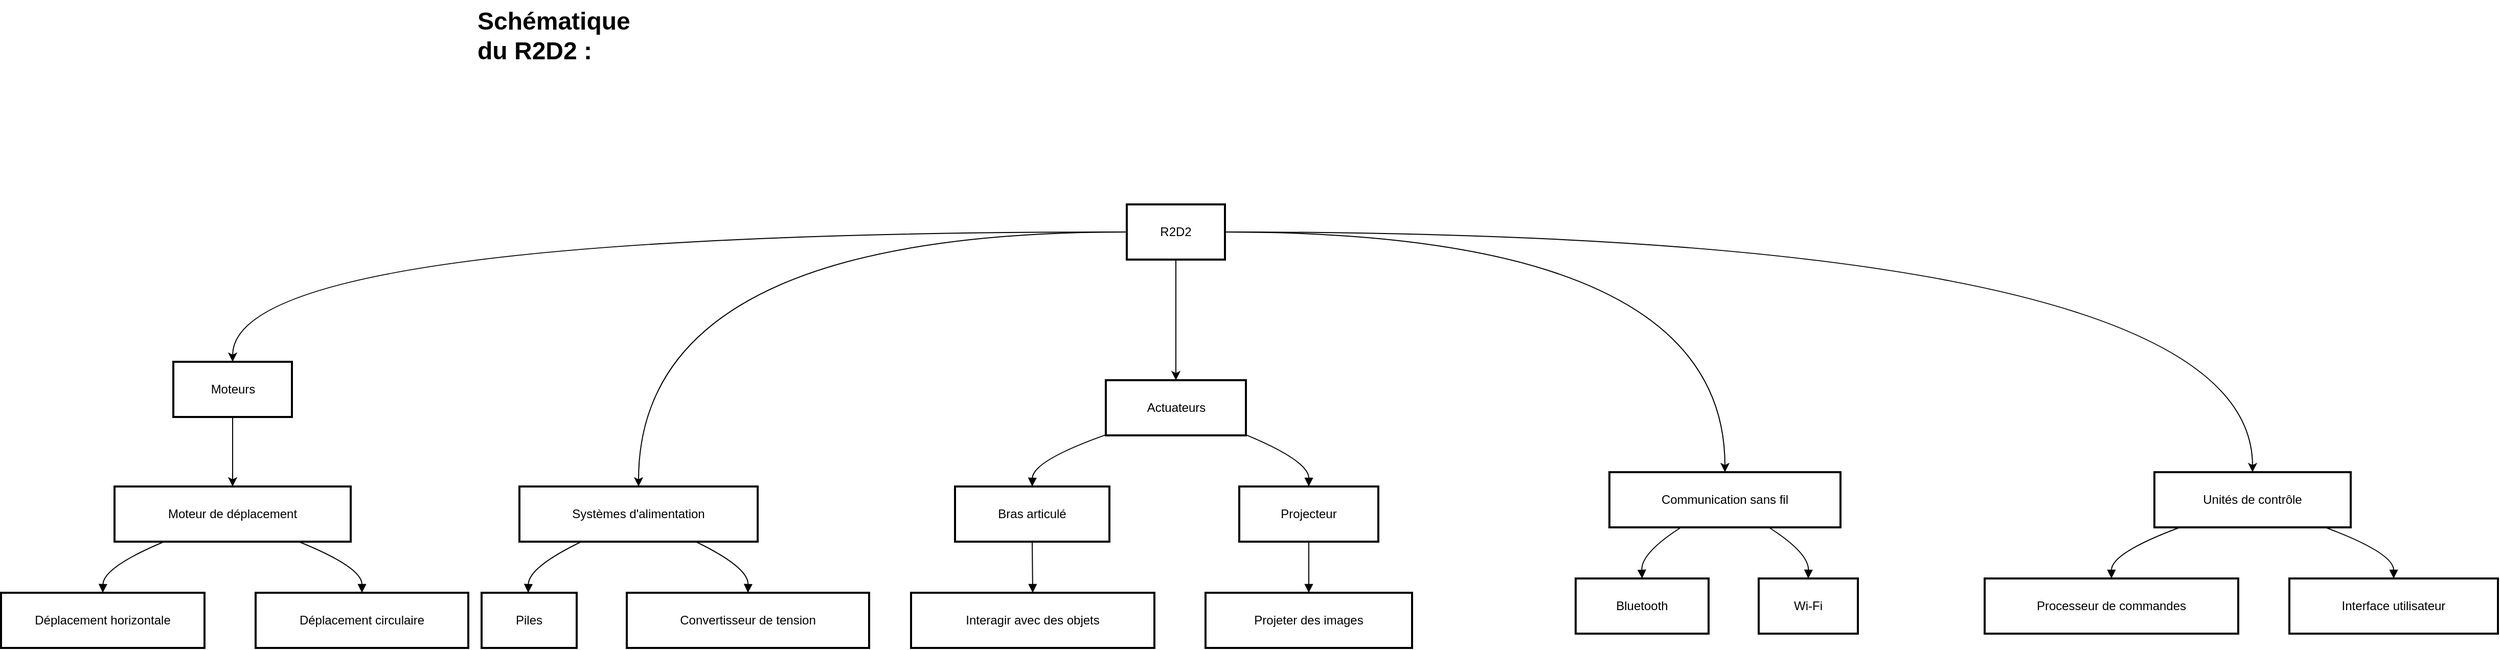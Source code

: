 <mxfile version="26.2.14">
  <diagram name="Page-1" id="GiJyL1RThqXXj9xSuLQo">
    <mxGraphModel dx="826" dy="882" grid="1" gridSize="10" guides="1" tooltips="1" connect="1" arrows="1" fold="1" page="1" pageScale="1" pageWidth="827" pageHeight="1169" math="0" shadow="0">
      <root>
        <mxCell id="0" />
        <mxCell id="1" parent="0" />
        <mxCell id="n7fEfE43cdUkVYTY4zOS-65" style="edgeStyle=orthogonalEdgeStyle;rounded=0;orthogonalLoop=1;jettySize=auto;html=1;exitX=0.5;exitY=1;exitDx=0;exitDy=0;entryX=0.5;entryY=0;entryDx=0;entryDy=0;" edge="1" parent="1" source="2" target="7">
          <mxGeometry relative="1" as="geometry" />
        </mxCell>
        <mxCell id="n7fEfE43cdUkVYTY4zOS-68" style="edgeStyle=orthogonalEdgeStyle;rounded=0;orthogonalLoop=1;jettySize=auto;html=1;exitX=0;exitY=0.5;exitDx=0;exitDy=0;entryX=0.5;entryY=0;entryDx=0;entryDy=0;curved=1;" edge="1" parent="1" source="2" target="4">
          <mxGeometry relative="1" as="geometry" />
        </mxCell>
        <mxCell id="n7fEfE43cdUkVYTY4zOS-69" style="edgeStyle=orthogonalEdgeStyle;rounded=0;orthogonalLoop=1;jettySize=auto;html=1;exitX=0;exitY=0.5;exitDx=0;exitDy=0;entryX=0.5;entryY=0;entryDx=0;entryDy=0;curved=1;" edge="1" parent="1" source="2" target="5">
          <mxGeometry relative="1" as="geometry" />
        </mxCell>
        <mxCell id="n7fEfE43cdUkVYTY4zOS-70" style="edgeStyle=orthogonalEdgeStyle;rounded=0;orthogonalLoop=1;jettySize=auto;html=1;exitX=1;exitY=0.5;exitDx=0;exitDy=0;entryX=0.5;entryY=0;entryDx=0;entryDy=0;curved=1;" edge="1" parent="1" source="2" target="28">
          <mxGeometry relative="1" as="geometry" />
        </mxCell>
        <mxCell id="n7fEfE43cdUkVYTY4zOS-72" style="edgeStyle=orthogonalEdgeStyle;rounded=0;orthogonalLoop=1;jettySize=auto;html=1;exitX=1;exitY=0.5;exitDx=0;exitDy=0;entryX=0.5;entryY=0;entryDx=0;entryDy=0;curved=1;" edge="1" parent="1" source="2" target="3">
          <mxGeometry relative="1" as="geometry" />
        </mxCell>
        <mxCell id="2" value="R2D2" style="whiteSpace=wrap;strokeWidth=2;" parent="1" vertex="1">
          <mxGeometry x="2291" y="200" width="96" height="54" as="geometry" />
        </mxCell>
        <mxCell id="3" value="Unités de contrôle" style="whiteSpace=wrap;strokeWidth=2;" parent="1" vertex="1">
          <mxGeometry x="3296" y="462" width="192" height="54" as="geometry" />
        </mxCell>
        <mxCell id="n7fEfE43cdUkVYTY4zOS-67" style="edgeStyle=orthogonalEdgeStyle;rounded=0;orthogonalLoop=1;jettySize=auto;html=1;exitX=0.5;exitY=1;exitDx=0;exitDy=0;entryX=0.5;entryY=0;entryDx=0;entryDy=0;curved=1;" edge="1" parent="1" source="4" target="10">
          <mxGeometry relative="1" as="geometry" />
        </mxCell>
        <mxCell id="4" value="Moteurs" style="whiteSpace=wrap;strokeWidth=2;" parent="1" vertex="1">
          <mxGeometry x="1358.5" y="354" width="116" height="54" as="geometry" />
        </mxCell>
        <mxCell id="5" value="Systèmes d&#39;alimentation" style="whiteSpace=wrap;strokeWidth=2;" parent="1" vertex="1">
          <mxGeometry x="1697" y="476" width="233" height="54" as="geometry" />
        </mxCell>
        <mxCell id="7" value="Actuateurs" style="whiteSpace=wrap;strokeWidth=2;" parent="1" vertex="1">
          <mxGeometry x="2270.5" y="372" width="137" height="54" as="geometry" />
        </mxCell>
        <mxCell id="8" value="Processeur de commandes" style="whiteSpace=wrap;strokeWidth=2;" parent="1" vertex="1">
          <mxGeometry x="3130" y="566" width="248" height="54" as="geometry" />
        </mxCell>
        <mxCell id="9" value="Interface utilisateur" style="whiteSpace=wrap;strokeWidth=2;" parent="1" vertex="1">
          <mxGeometry x="3428" y="566" width="204" height="54" as="geometry" />
        </mxCell>
        <mxCell id="10" value="Moteur de déplacement" style="whiteSpace=wrap;strokeWidth=2;" parent="1" vertex="1">
          <mxGeometry x="1301" y="476" width="231" height="54" as="geometry" />
        </mxCell>
        <mxCell id="12" value="Piles" style="whiteSpace=wrap;strokeWidth=2;" parent="1" vertex="1">
          <mxGeometry x="1660" y="580" width="93" height="54" as="geometry" />
        </mxCell>
        <mxCell id="13" value="Convertisseur de tension" style="whiteSpace=wrap;strokeWidth=2;" parent="1" vertex="1">
          <mxGeometry x="1802" y="580" width="237" height="54" as="geometry" />
        </mxCell>
        <mxCell id="17" value="Bras articulé" style="whiteSpace=wrap;strokeWidth=2;" parent="1" vertex="1">
          <mxGeometry x="2123" y="476" width="151" height="54" as="geometry" />
        </mxCell>
        <mxCell id="18" value="Projecteur" style="whiteSpace=wrap;strokeWidth=2;" parent="1" vertex="1">
          <mxGeometry x="2401" y="476" width="136" height="54" as="geometry" />
        </mxCell>
        <mxCell id="19" value="Déplacement horizontale" style="whiteSpace=wrap;strokeWidth=2;" parent="1" vertex="1">
          <mxGeometry x="1190" y="580" width="199" height="54" as="geometry" />
        </mxCell>
        <mxCell id="20" value="Déplacement circulaire" style="whiteSpace=wrap;strokeWidth=2;" parent="1" vertex="1">
          <mxGeometry x="1439" y="580" width="208" height="54" as="geometry" />
        </mxCell>
        <mxCell id="26" value="Interagir avec des objets" style="whiteSpace=wrap;strokeWidth=2;" parent="1" vertex="1">
          <mxGeometry x="2080" y="580" width="238" height="54" as="geometry" />
        </mxCell>
        <mxCell id="27" value="Projeter des images" style="whiteSpace=wrap;strokeWidth=2;" parent="1" vertex="1">
          <mxGeometry x="2368" y="580" width="202" height="54" as="geometry" />
        </mxCell>
        <mxCell id="28" value="Communication sans fil" style="whiteSpace=wrap;strokeWidth=2;" parent="1" vertex="1">
          <mxGeometry x="2763" y="462" width="226" height="54" as="geometry" />
        </mxCell>
        <mxCell id="30" value="Bluetooth" style="whiteSpace=wrap;strokeWidth=2;" parent="1" vertex="1">
          <mxGeometry x="2730" y="566" width="130" height="54" as="geometry" />
        </mxCell>
        <mxCell id="31" value="Wi-Fi" style="whiteSpace=wrap;strokeWidth=2;" parent="1" vertex="1">
          <mxGeometry x="2909" y="566" width="97" height="54" as="geometry" />
        </mxCell>
        <mxCell id="39" value="" style="curved=1;startArrow=none;endArrow=block;exitX=0.13;exitY=1;entryX=0.5;entryY=0;" parent="1" source="3" target="8" edge="1">
          <mxGeometry relative="1" as="geometry">
            <Array as="points">
              <mxPoint x="3254" y="541" />
            </Array>
          </mxGeometry>
        </mxCell>
        <mxCell id="40" value="" style="curved=1;startArrow=none;endArrow=block;exitX=0.87;exitY=1;entryX=0.5;entryY=0;" parent="1" source="3" target="9" edge="1">
          <mxGeometry relative="1" as="geometry">
            <Array as="points">
              <mxPoint x="3530" y="541" />
            </Array>
          </mxGeometry>
        </mxCell>
        <mxCell id="43" value="" style="curved=1;startArrow=none;endArrow=block;exitX=0.26;exitY=1;entryX=0.49;entryY=0;" parent="1" source="5" target="12" edge="1">
          <mxGeometry relative="1" as="geometry">
            <Array as="points">
              <mxPoint x="1706" y="555" />
            </Array>
          </mxGeometry>
        </mxCell>
        <mxCell id="44" value="" style="curved=1;startArrow=none;endArrow=block;exitX=0.74;exitY=1;entryX=0.5;entryY=0;" parent="1" source="5" target="13" edge="1">
          <mxGeometry relative="1" as="geometry">
            <Array as="points">
              <mxPoint x="1921" y="555" />
            </Array>
          </mxGeometry>
        </mxCell>
        <mxCell id="48" value="" style="curved=1;startArrow=none;endArrow=block;exitX=0;exitY=0.99;entryX=0.5;entryY=0;" parent="1" source="7" target="17" edge="1">
          <mxGeometry relative="1" as="geometry">
            <Array as="points">
              <mxPoint x="2199" y="451" />
            </Array>
          </mxGeometry>
        </mxCell>
        <mxCell id="49" value="" style="curved=1;startArrow=none;endArrow=block;exitX=1;exitY=0.99;entryX=0.5;entryY=0;" parent="1" source="7" target="18" edge="1">
          <mxGeometry relative="1" as="geometry">
            <Array as="points">
              <mxPoint x="2469" y="451" />
            </Array>
          </mxGeometry>
        </mxCell>
        <mxCell id="50" value="" style="curved=1;startArrow=none;endArrow=block;exitX=0.21;exitY=1;entryX=0.5;entryY=0;" parent="1" source="10" target="19" edge="1">
          <mxGeometry relative="1" as="geometry">
            <Array as="points">
              <mxPoint x="1290" y="555" />
            </Array>
          </mxGeometry>
        </mxCell>
        <mxCell id="51" value="" style="curved=1;startArrow=none;endArrow=block;exitX=0.78;exitY=1;entryX=0.5;entryY=0;" parent="1" source="10" target="20" edge="1">
          <mxGeometry relative="1" as="geometry">
            <Array as="points">
              <mxPoint x="1543" y="555" />
            </Array>
          </mxGeometry>
        </mxCell>
        <mxCell id="57" value="" style="curved=1;startArrow=none;endArrow=block;exitX=0.5;exitY=1;entryX=0.5;entryY=0;" parent="1" source="17" target="26" edge="1">
          <mxGeometry relative="1" as="geometry">
            <Array as="points" />
          </mxGeometry>
        </mxCell>
        <mxCell id="58" value="" style="curved=1;startArrow=none;endArrow=block;exitX=0.5;exitY=1;entryX=0.5;entryY=0;" parent="1" source="18" target="27" edge="1">
          <mxGeometry relative="1" as="geometry">
            <Array as="points" />
          </mxGeometry>
        </mxCell>
        <mxCell id="61" value="" style="curved=1;startArrow=none;endArrow=block;exitX=0.31;exitY=1;entryX=0.5;entryY=0;" parent="1" source="28" target="30" edge="1">
          <mxGeometry relative="1" as="geometry">
            <Array as="points">
              <mxPoint x="2794" y="541" />
            </Array>
          </mxGeometry>
        </mxCell>
        <mxCell id="62" value="" style="curved=1;startArrow=none;endArrow=block;exitX=0.69;exitY=1;entryX=0.5;entryY=0;" parent="1" source="28" target="31" edge="1">
          <mxGeometry relative="1" as="geometry">
            <Array as="points">
              <mxPoint x="2958" y="541" />
            </Array>
          </mxGeometry>
        </mxCell>
        <mxCell id="n7fEfE43cdUkVYTY4zOS-74" value="&lt;h1 style=&quot;margin-top: 0px;&quot;&gt;Schématique du R2D2 :&lt;/h1&gt;" style="text;html=1;whiteSpace=wrap;overflow=hidden;rounded=0;" vertex="1" parent="1">
          <mxGeometry x="1654" width="180" height="120" as="geometry" />
        </mxCell>
      </root>
    </mxGraphModel>
  </diagram>
</mxfile>
